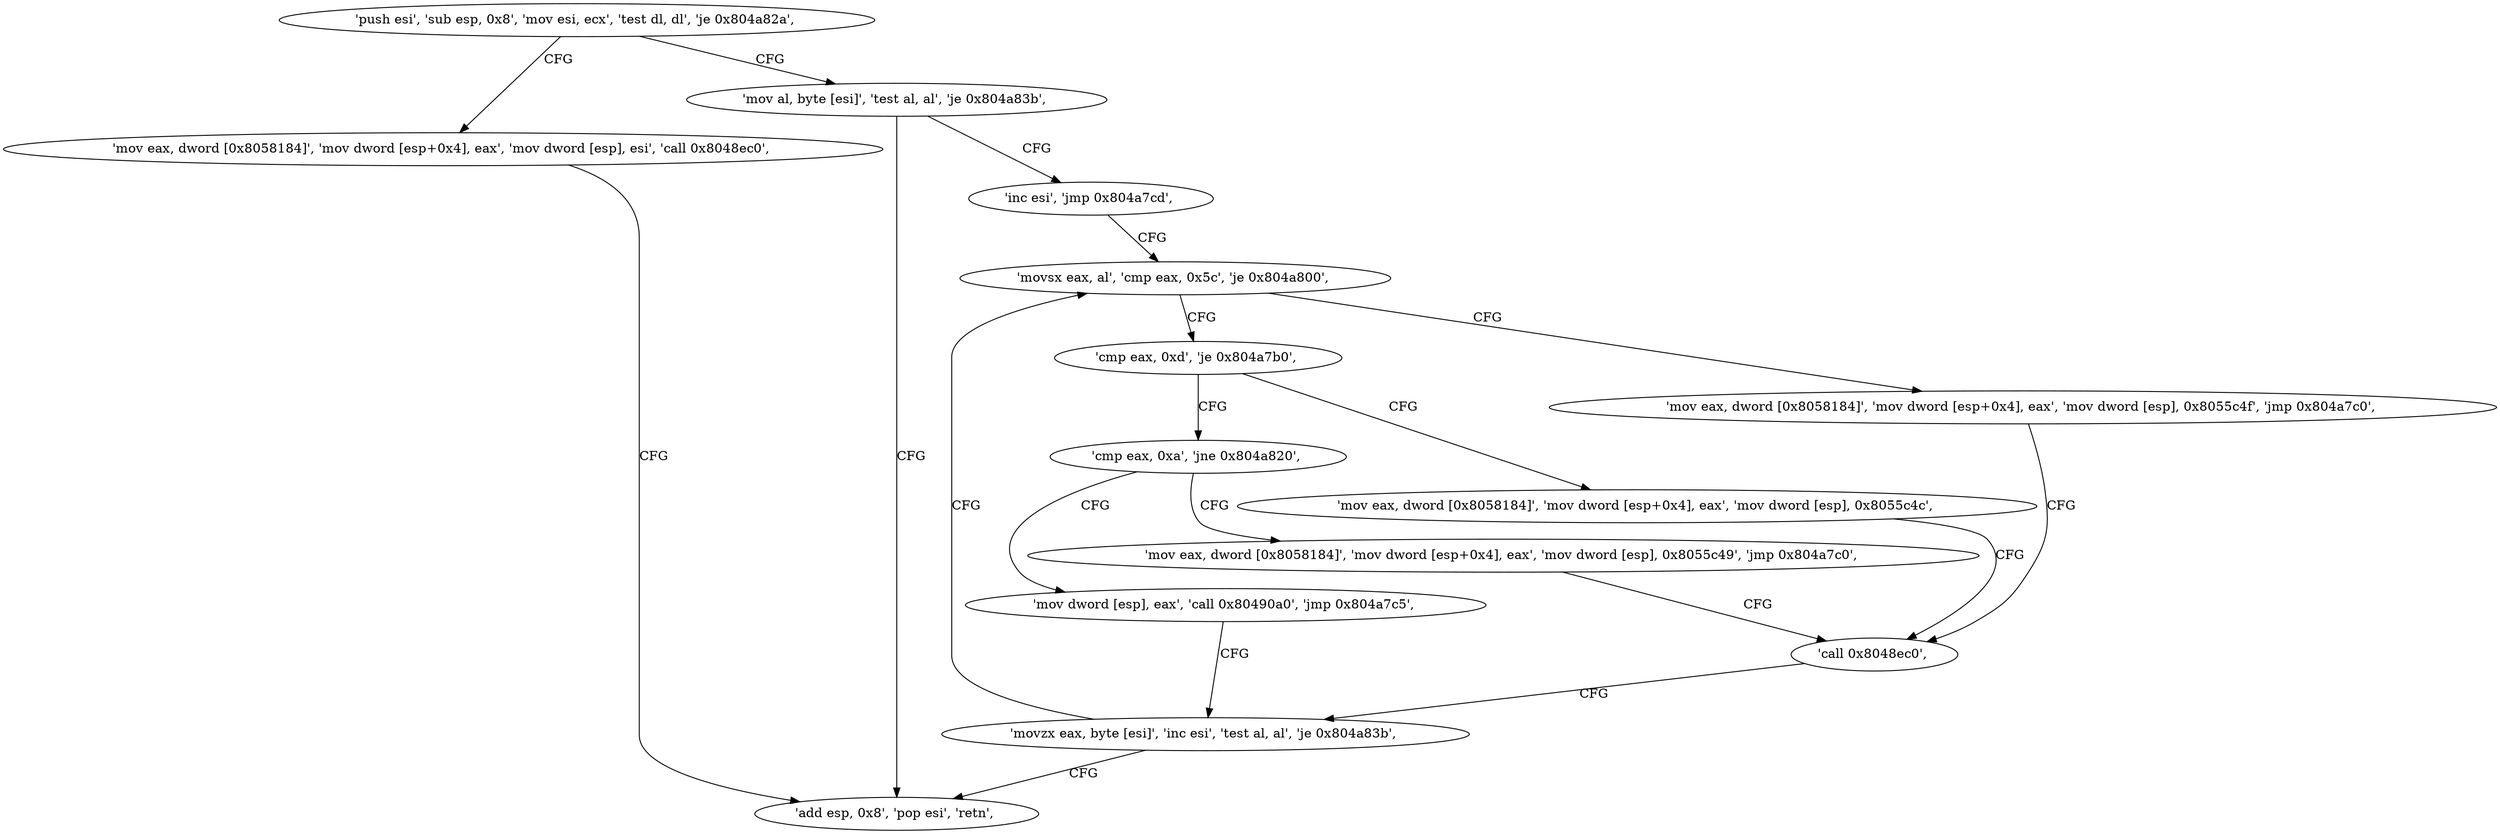 digraph "func" {
"134522768" [label = "'push esi', 'sub esp, 0x8', 'mov esi, ecx', 'test dl, dl', 'je 0x804a82a', " ]
"134522922" [label = "'mov eax, dword [0x8058184]', 'mov dword [esp+0x4], eax', 'mov dword [esp], esi', 'call 0x8048ec0', " ]
"134522782" [label = "'mov al, byte [esi]', 'test al, al', 'je 0x804a83b', " ]
"134522939" [label = "'add esp, 0x8', 'pop esi', 'retn', " ]
"134522792" [label = "'inc esi', 'jmp 0x804a7cd', " ]
"134522829" [label = "'movsx eax, al', 'cmp eax, 0x5c', 'je 0x804a800', " ]
"134522880" [label = "'mov eax, dword [0x8058184]', 'mov dword [esp+0x4], eax', 'mov dword [esp], 0x8055c4f', 'jmp 0x804a7c0', " ]
"134522837" [label = "'cmp eax, 0xd', 'je 0x804a7b0', " ]
"134522816" [label = "'call 0x8048ec0', " ]
"134522800" [label = "'mov eax, dword [0x8058184]', 'mov dword [esp+0x4], eax', 'mov dword [esp], 0x8055c4c', " ]
"134522842" [label = "'cmp eax, 0xa', 'jne 0x804a820', " ]
"134522821" [label = "'movzx eax, byte [esi]', 'inc esi', 'test al, al', 'je 0x804a83b', " ]
"134522912" [label = "'mov dword [esp], eax', 'call 0x80490a0', 'jmp 0x804a7c5', " ]
"134522847" [label = "'mov eax, dword [0x8058184]', 'mov dword [esp+0x4], eax', 'mov dword [esp], 0x8055c49', 'jmp 0x804a7c0', " ]
"134522768" -> "134522922" [ label = "CFG" ]
"134522768" -> "134522782" [ label = "CFG" ]
"134522922" -> "134522939" [ label = "CFG" ]
"134522782" -> "134522939" [ label = "CFG" ]
"134522782" -> "134522792" [ label = "CFG" ]
"134522792" -> "134522829" [ label = "CFG" ]
"134522829" -> "134522880" [ label = "CFG" ]
"134522829" -> "134522837" [ label = "CFG" ]
"134522880" -> "134522816" [ label = "CFG" ]
"134522837" -> "134522800" [ label = "CFG" ]
"134522837" -> "134522842" [ label = "CFG" ]
"134522816" -> "134522821" [ label = "CFG" ]
"134522800" -> "134522816" [ label = "CFG" ]
"134522842" -> "134522912" [ label = "CFG" ]
"134522842" -> "134522847" [ label = "CFG" ]
"134522821" -> "134522939" [ label = "CFG" ]
"134522821" -> "134522829" [ label = "CFG" ]
"134522912" -> "134522821" [ label = "CFG" ]
"134522847" -> "134522816" [ label = "CFG" ]
}
